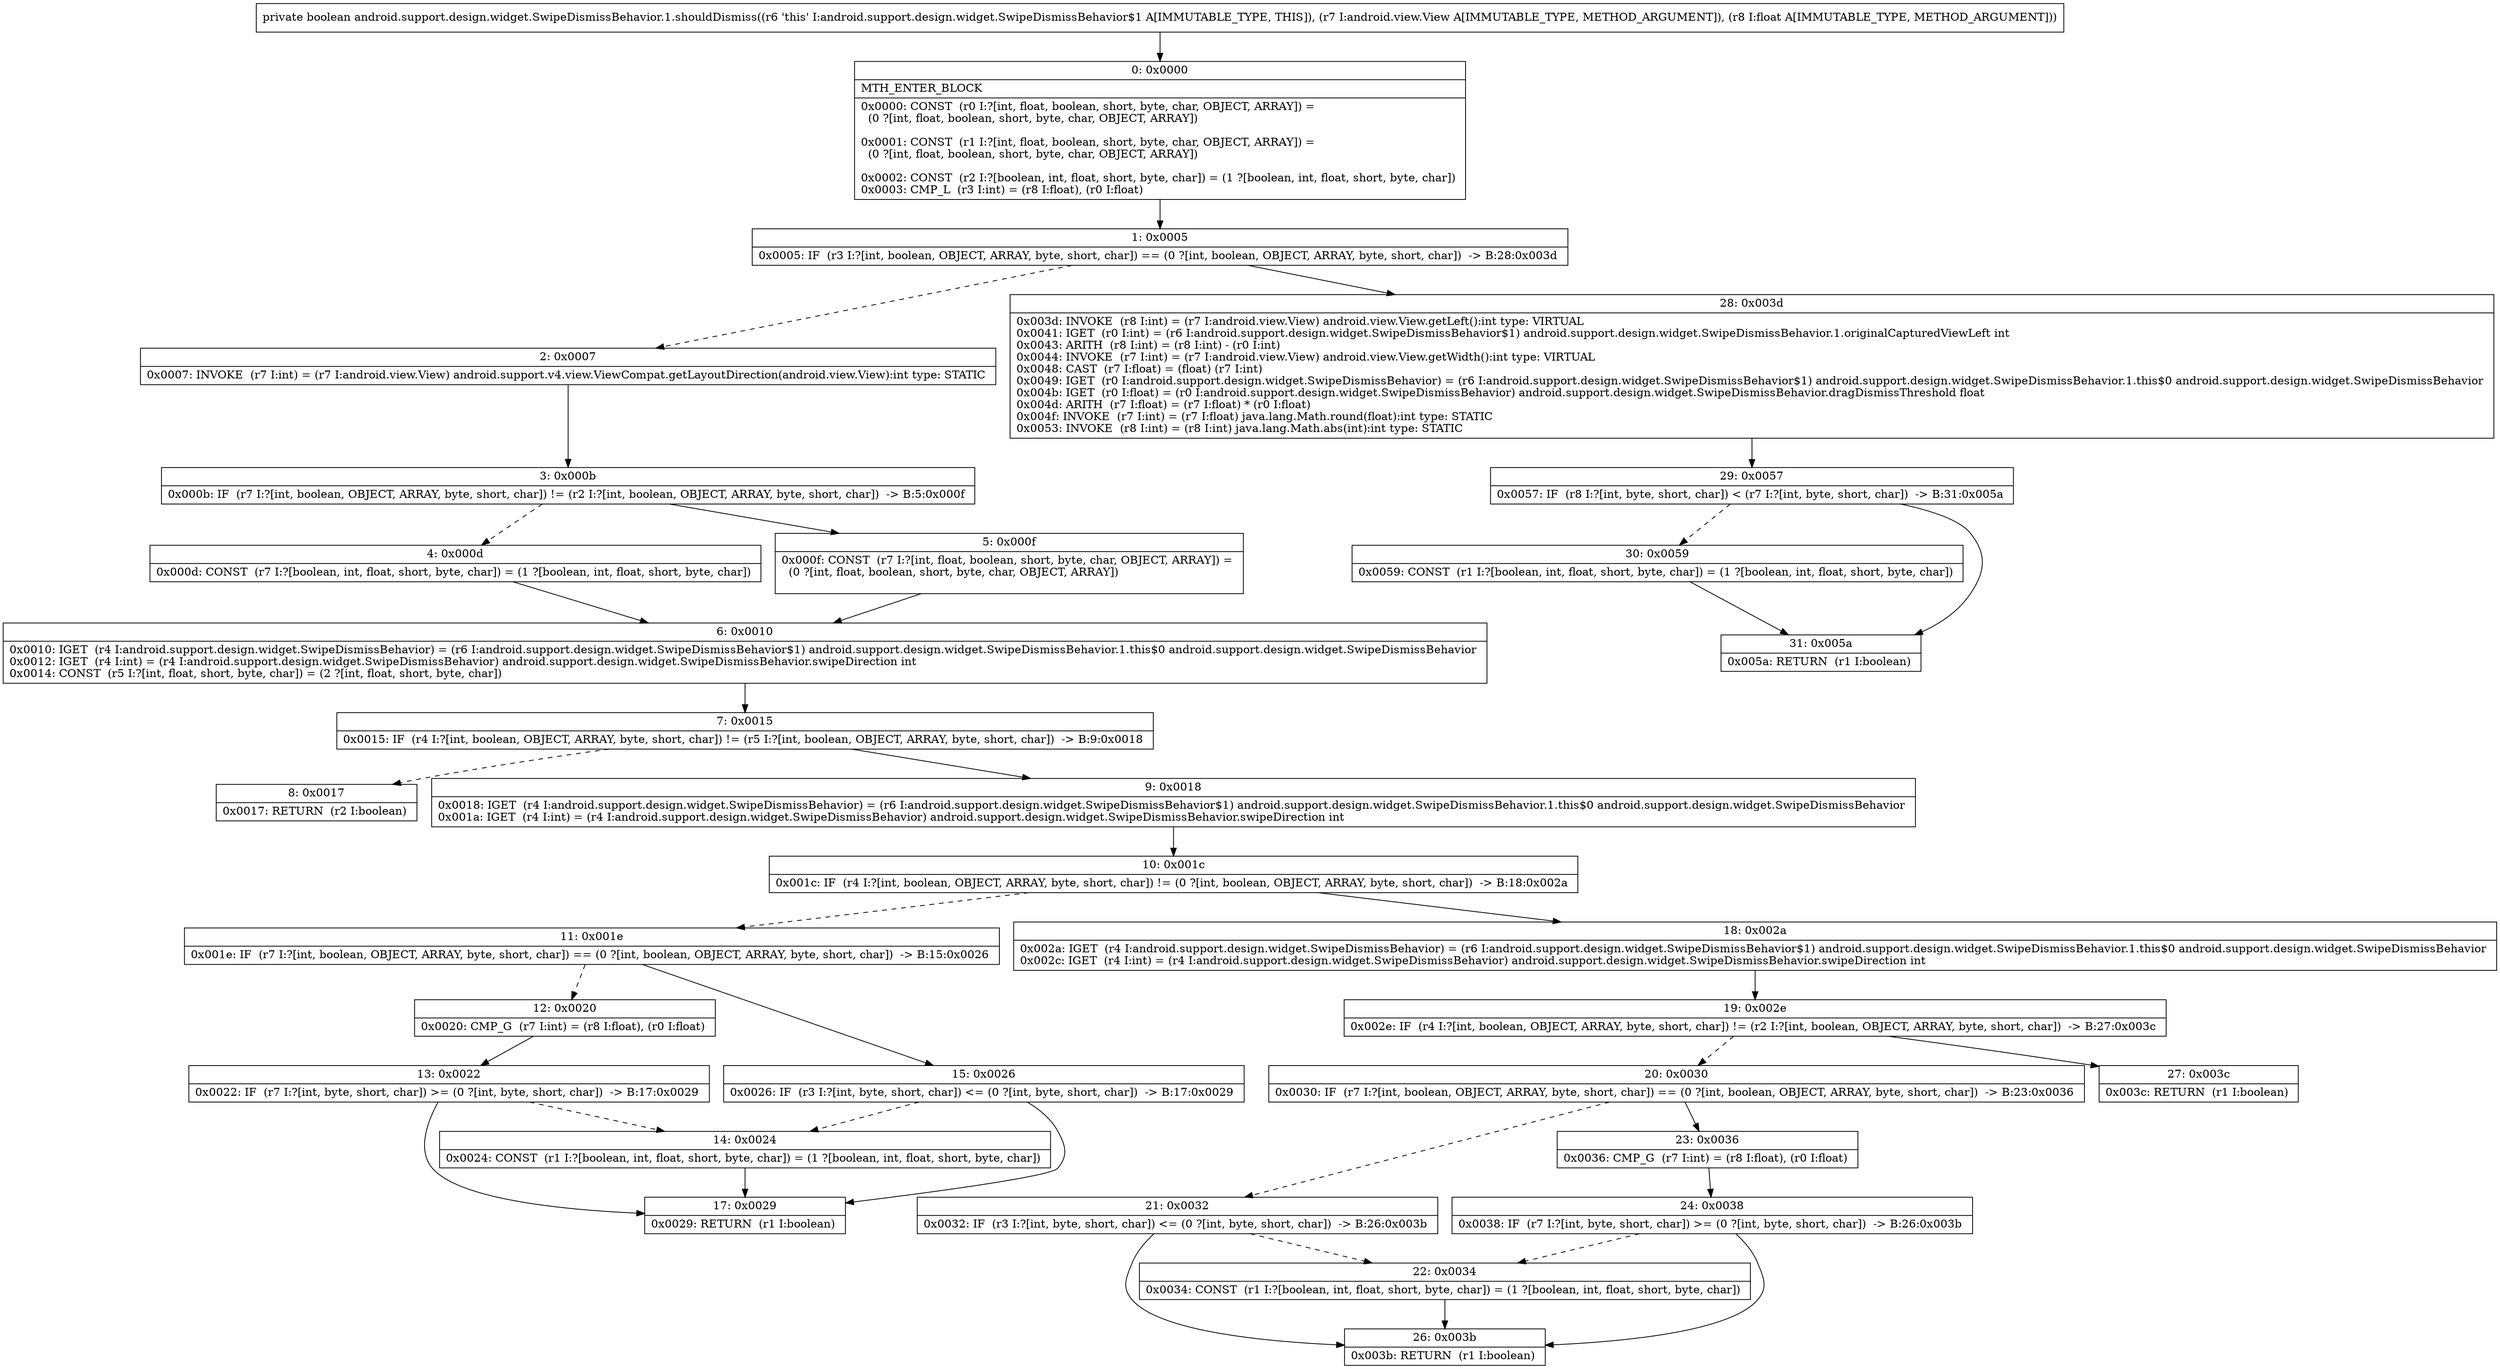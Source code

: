 digraph "CFG forandroid.support.design.widget.SwipeDismissBehavior.1.shouldDismiss(Landroid\/view\/View;F)Z" {
Node_0 [shape=record,label="{0\:\ 0x0000|MTH_ENTER_BLOCK\l|0x0000: CONST  (r0 I:?[int, float, boolean, short, byte, char, OBJECT, ARRAY]) = \l  (0 ?[int, float, boolean, short, byte, char, OBJECT, ARRAY])\l \l0x0001: CONST  (r1 I:?[int, float, boolean, short, byte, char, OBJECT, ARRAY]) = \l  (0 ?[int, float, boolean, short, byte, char, OBJECT, ARRAY])\l \l0x0002: CONST  (r2 I:?[boolean, int, float, short, byte, char]) = (1 ?[boolean, int, float, short, byte, char]) \l0x0003: CMP_L  (r3 I:int) = (r8 I:float), (r0 I:float) \l}"];
Node_1 [shape=record,label="{1\:\ 0x0005|0x0005: IF  (r3 I:?[int, boolean, OBJECT, ARRAY, byte, short, char]) == (0 ?[int, boolean, OBJECT, ARRAY, byte, short, char])  \-\> B:28:0x003d \l}"];
Node_2 [shape=record,label="{2\:\ 0x0007|0x0007: INVOKE  (r7 I:int) = (r7 I:android.view.View) android.support.v4.view.ViewCompat.getLayoutDirection(android.view.View):int type: STATIC \l}"];
Node_3 [shape=record,label="{3\:\ 0x000b|0x000b: IF  (r7 I:?[int, boolean, OBJECT, ARRAY, byte, short, char]) != (r2 I:?[int, boolean, OBJECT, ARRAY, byte, short, char])  \-\> B:5:0x000f \l}"];
Node_4 [shape=record,label="{4\:\ 0x000d|0x000d: CONST  (r7 I:?[boolean, int, float, short, byte, char]) = (1 ?[boolean, int, float, short, byte, char]) \l}"];
Node_5 [shape=record,label="{5\:\ 0x000f|0x000f: CONST  (r7 I:?[int, float, boolean, short, byte, char, OBJECT, ARRAY]) = \l  (0 ?[int, float, boolean, short, byte, char, OBJECT, ARRAY])\l \l}"];
Node_6 [shape=record,label="{6\:\ 0x0010|0x0010: IGET  (r4 I:android.support.design.widget.SwipeDismissBehavior) = (r6 I:android.support.design.widget.SwipeDismissBehavior$1) android.support.design.widget.SwipeDismissBehavior.1.this$0 android.support.design.widget.SwipeDismissBehavior \l0x0012: IGET  (r4 I:int) = (r4 I:android.support.design.widget.SwipeDismissBehavior) android.support.design.widget.SwipeDismissBehavior.swipeDirection int \l0x0014: CONST  (r5 I:?[int, float, short, byte, char]) = (2 ?[int, float, short, byte, char]) \l}"];
Node_7 [shape=record,label="{7\:\ 0x0015|0x0015: IF  (r4 I:?[int, boolean, OBJECT, ARRAY, byte, short, char]) != (r5 I:?[int, boolean, OBJECT, ARRAY, byte, short, char])  \-\> B:9:0x0018 \l}"];
Node_8 [shape=record,label="{8\:\ 0x0017|0x0017: RETURN  (r2 I:boolean) \l}"];
Node_9 [shape=record,label="{9\:\ 0x0018|0x0018: IGET  (r4 I:android.support.design.widget.SwipeDismissBehavior) = (r6 I:android.support.design.widget.SwipeDismissBehavior$1) android.support.design.widget.SwipeDismissBehavior.1.this$0 android.support.design.widget.SwipeDismissBehavior \l0x001a: IGET  (r4 I:int) = (r4 I:android.support.design.widget.SwipeDismissBehavior) android.support.design.widget.SwipeDismissBehavior.swipeDirection int \l}"];
Node_10 [shape=record,label="{10\:\ 0x001c|0x001c: IF  (r4 I:?[int, boolean, OBJECT, ARRAY, byte, short, char]) != (0 ?[int, boolean, OBJECT, ARRAY, byte, short, char])  \-\> B:18:0x002a \l}"];
Node_11 [shape=record,label="{11\:\ 0x001e|0x001e: IF  (r7 I:?[int, boolean, OBJECT, ARRAY, byte, short, char]) == (0 ?[int, boolean, OBJECT, ARRAY, byte, short, char])  \-\> B:15:0x0026 \l}"];
Node_12 [shape=record,label="{12\:\ 0x0020|0x0020: CMP_G  (r7 I:int) = (r8 I:float), (r0 I:float) \l}"];
Node_13 [shape=record,label="{13\:\ 0x0022|0x0022: IF  (r7 I:?[int, byte, short, char]) \>= (0 ?[int, byte, short, char])  \-\> B:17:0x0029 \l}"];
Node_14 [shape=record,label="{14\:\ 0x0024|0x0024: CONST  (r1 I:?[boolean, int, float, short, byte, char]) = (1 ?[boolean, int, float, short, byte, char]) \l}"];
Node_15 [shape=record,label="{15\:\ 0x0026|0x0026: IF  (r3 I:?[int, byte, short, char]) \<= (0 ?[int, byte, short, char])  \-\> B:17:0x0029 \l}"];
Node_17 [shape=record,label="{17\:\ 0x0029|0x0029: RETURN  (r1 I:boolean) \l}"];
Node_18 [shape=record,label="{18\:\ 0x002a|0x002a: IGET  (r4 I:android.support.design.widget.SwipeDismissBehavior) = (r6 I:android.support.design.widget.SwipeDismissBehavior$1) android.support.design.widget.SwipeDismissBehavior.1.this$0 android.support.design.widget.SwipeDismissBehavior \l0x002c: IGET  (r4 I:int) = (r4 I:android.support.design.widget.SwipeDismissBehavior) android.support.design.widget.SwipeDismissBehavior.swipeDirection int \l}"];
Node_19 [shape=record,label="{19\:\ 0x002e|0x002e: IF  (r4 I:?[int, boolean, OBJECT, ARRAY, byte, short, char]) != (r2 I:?[int, boolean, OBJECT, ARRAY, byte, short, char])  \-\> B:27:0x003c \l}"];
Node_20 [shape=record,label="{20\:\ 0x0030|0x0030: IF  (r7 I:?[int, boolean, OBJECT, ARRAY, byte, short, char]) == (0 ?[int, boolean, OBJECT, ARRAY, byte, short, char])  \-\> B:23:0x0036 \l}"];
Node_21 [shape=record,label="{21\:\ 0x0032|0x0032: IF  (r3 I:?[int, byte, short, char]) \<= (0 ?[int, byte, short, char])  \-\> B:26:0x003b \l}"];
Node_22 [shape=record,label="{22\:\ 0x0034|0x0034: CONST  (r1 I:?[boolean, int, float, short, byte, char]) = (1 ?[boolean, int, float, short, byte, char]) \l}"];
Node_23 [shape=record,label="{23\:\ 0x0036|0x0036: CMP_G  (r7 I:int) = (r8 I:float), (r0 I:float) \l}"];
Node_24 [shape=record,label="{24\:\ 0x0038|0x0038: IF  (r7 I:?[int, byte, short, char]) \>= (0 ?[int, byte, short, char])  \-\> B:26:0x003b \l}"];
Node_26 [shape=record,label="{26\:\ 0x003b|0x003b: RETURN  (r1 I:boolean) \l}"];
Node_27 [shape=record,label="{27\:\ 0x003c|0x003c: RETURN  (r1 I:boolean) \l}"];
Node_28 [shape=record,label="{28\:\ 0x003d|0x003d: INVOKE  (r8 I:int) = (r7 I:android.view.View) android.view.View.getLeft():int type: VIRTUAL \l0x0041: IGET  (r0 I:int) = (r6 I:android.support.design.widget.SwipeDismissBehavior$1) android.support.design.widget.SwipeDismissBehavior.1.originalCapturedViewLeft int \l0x0043: ARITH  (r8 I:int) = (r8 I:int) \- (r0 I:int) \l0x0044: INVOKE  (r7 I:int) = (r7 I:android.view.View) android.view.View.getWidth():int type: VIRTUAL \l0x0048: CAST  (r7 I:float) = (float) (r7 I:int) \l0x0049: IGET  (r0 I:android.support.design.widget.SwipeDismissBehavior) = (r6 I:android.support.design.widget.SwipeDismissBehavior$1) android.support.design.widget.SwipeDismissBehavior.1.this$0 android.support.design.widget.SwipeDismissBehavior \l0x004b: IGET  (r0 I:float) = (r0 I:android.support.design.widget.SwipeDismissBehavior) android.support.design.widget.SwipeDismissBehavior.dragDismissThreshold float \l0x004d: ARITH  (r7 I:float) = (r7 I:float) * (r0 I:float) \l0x004f: INVOKE  (r7 I:int) = (r7 I:float) java.lang.Math.round(float):int type: STATIC \l0x0053: INVOKE  (r8 I:int) = (r8 I:int) java.lang.Math.abs(int):int type: STATIC \l}"];
Node_29 [shape=record,label="{29\:\ 0x0057|0x0057: IF  (r8 I:?[int, byte, short, char]) \< (r7 I:?[int, byte, short, char])  \-\> B:31:0x005a \l}"];
Node_30 [shape=record,label="{30\:\ 0x0059|0x0059: CONST  (r1 I:?[boolean, int, float, short, byte, char]) = (1 ?[boolean, int, float, short, byte, char]) \l}"];
Node_31 [shape=record,label="{31\:\ 0x005a|0x005a: RETURN  (r1 I:boolean) \l}"];
MethodNode[shape=record,label="{private boolean android.support.design.widget.SwipeDismissBehavior.1.shouldDismiss((r6 'this' I:android.support.design.widget.SwipeDismissBehavior$1 A[IMMUTABLE_TYPE, THIS]), (r7 I:android.view.View A[IMMUTABLE_TYPE, METHOD_ARGUMENT]), (r8 I:float A[IMMUTABLE_TYPE, METHOD_ARGUMENT])) }"];
MethodNode -> Node_0;
Node_0 -> Node_1;
Node_1 -> Node_2[style=dashed];
Node_1 -> Node_28;
Node_2 -> Node_3;
Node_3 -> Node_4[style=dashed];
Node_3 -> Node_5;
Node_4 -> Node_6;
Node_5 -> Node_6;
Node_6 -> Node_7;
Node_7 -> Node_8[style=dashed];
Node_7 -> Node_9;
Node_9 -> Node_10;
Node_10 -> Node_11[style=dashed];
Node_10 -> Node_18;
Node_11 -> Node_12[style=dashed];
Node_11 -> Node_15;
Node_12 -> Node_13;
Node_13 -> Node_14[style=dashed];
Node_13 -> Node_17;
Node_14 -> Node_17;
Node_15 -> Node_17;
Node_15 -> Node_14[style=dashed];
Node_18 -> Node_19;
Node_19 -> Node_20[style=dashed];
Node_19 -> Node_27;
Node_20 -> Node_21[style=dashed];
Node_20 -> Node_23;
Node_21 -> Node_22[style=dashed];
Node_21 -> Node_26;
Node_22 -> Node_26;
Node_23 -> Node_24;
Node_24 -> Node_26;
Node_24 -> Node_22[style=dashed];
Node_28 -> Node_29;
Node_29 -> Node_30[style=dashed];
Node_29 -> Node_31;
Node_30 -> Node_31;
}

